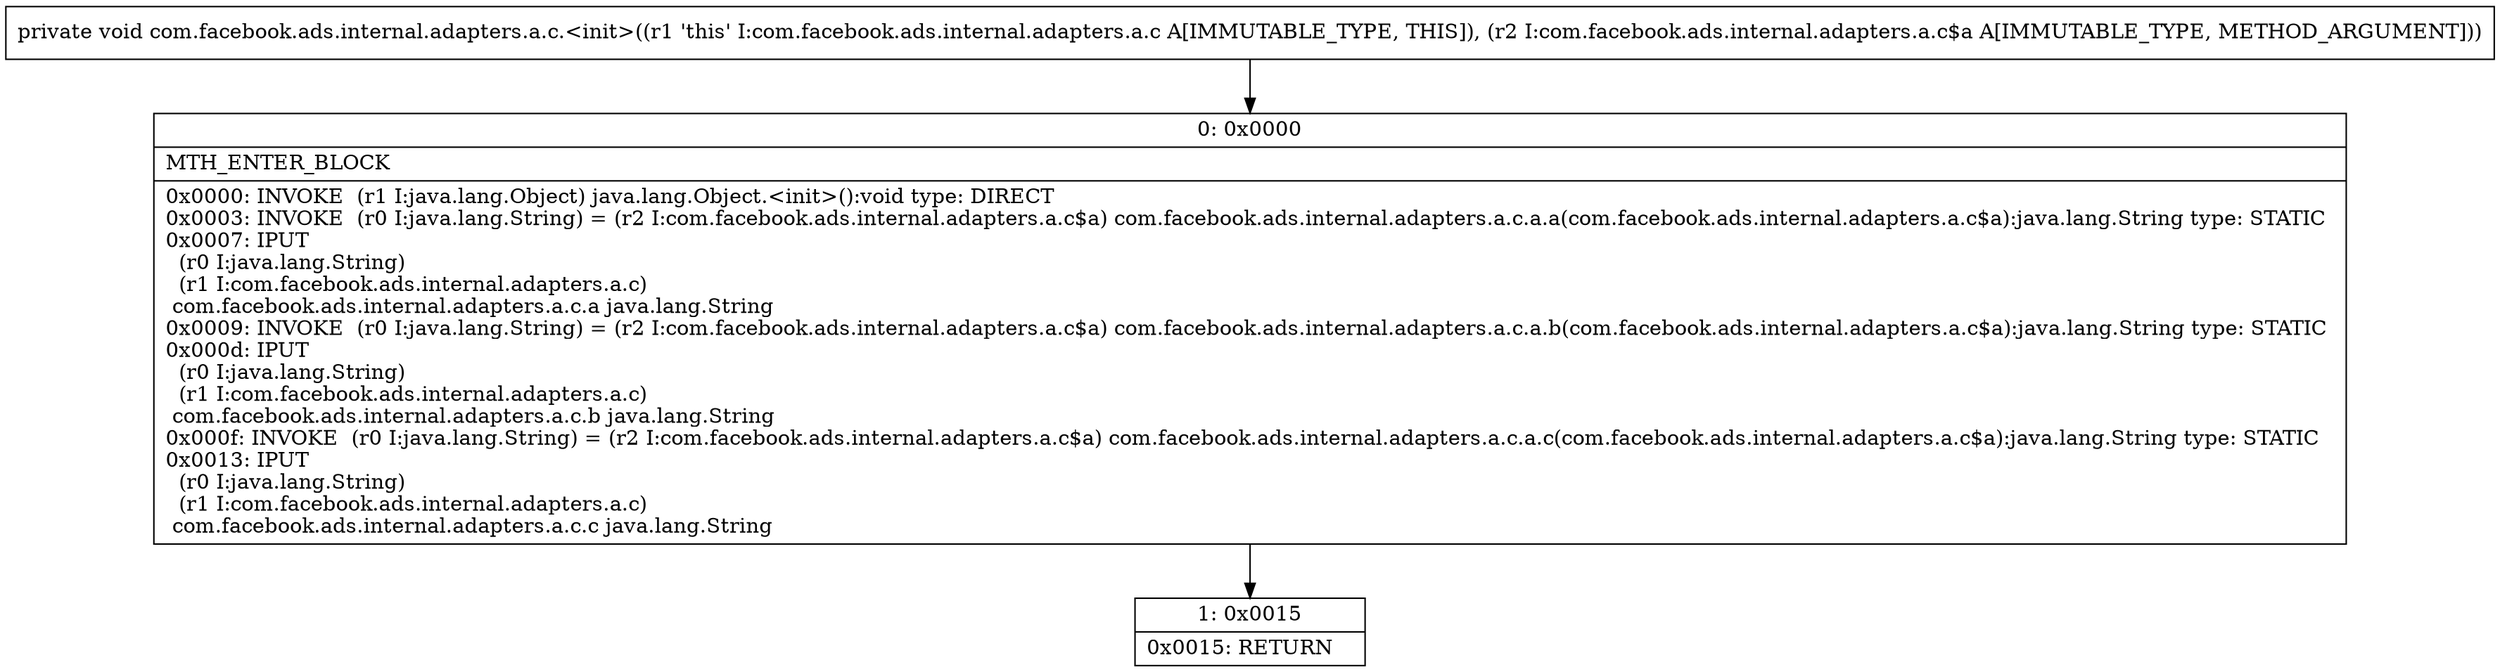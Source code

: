 digraph "CFG forcom.facebook.ads.internal.adapters.a.c.\<init\>(Lcom\/facebook\/ads\/internal\/adapters\/a\/c$a;)V" {
Node_0 [shape=record,label="{0\:\ 0x0000|MTH_ENTER_BLOCK\l|0x0000: INVOKE  (r1 I:java.lang.Object) java.lang.Object.\<init\>():void type: DIRECT \l0x0003: INVOKE  (r0 I:java.lang.String) = (r2 I:com.facebook.ads.internal.adapters.a.c$a) com.facebook.ads.internal.adapters.a.c.a.a(com.facebook.ads.internal.adapters.a.c$a):java.lang.String type: STATIC \l0x0007: IPUT  \l  (r0 I:java.lang.String)\l  (r1 I:com.facebook.ads.internal.adapters.a.c)\l com.facebook.ads.internal.adapters.a.c.a java.lang.String \l0x0009: INVOKE  (r0 I:java.lang.String) = (r2 I:com.facebook.ads.internal.adapters.a.c$a) com.facebook.ads.internal.adapters.a.c.a.b(com.facebook.ads.internal.adapters.a.c$a):java.lang.String type: STATIC \l0x000d: IPUT  \l  (r0 I:java.lang.String)\l  (r1 I:com.facebook.ads.internal.adapters.a.c)\l com.facebook.ads.internal.adapters.a.c.b java.lang.String \l0x000f: INVOKE  (r0 I:java.lang.String) = (r2 I:com.facebook.ads.internal.adapters.a.c$a) com.facebook.ads.internal.adapters.a.c.a.c(com.facebook.ads.internal.adapters.a.c$a):java.lang.String type: STATIC \l0x0013: IPUT  \l  (r0 I:java.lang.String)\l  (r1 I:com.facebook.ads.internal.adapters.a.c)\l com.facebook.ads.internal.adapters.a.c.c java.lang.String \l}"];
Node_1 [shape=record,label="{1\:\ 0x0015|0x0015: RETURN   \l}"];
MethodNode[shape=record,label="{private void com.facebook.ads.internal.adapters.a.c.\<init\>((r1 'this' I:com.facebook.ads.internal.adapters.a.c A[IMMUTABLE_TYPE, THIS]), (r2 I:com.facebook.ads.internal.adapters.a.c$a A[IMMUTABLE_TYPE, METHOD_ARGUMENT])) }"];
MethodNode -> Node_0;
Node_0 -> Node_1;
}

